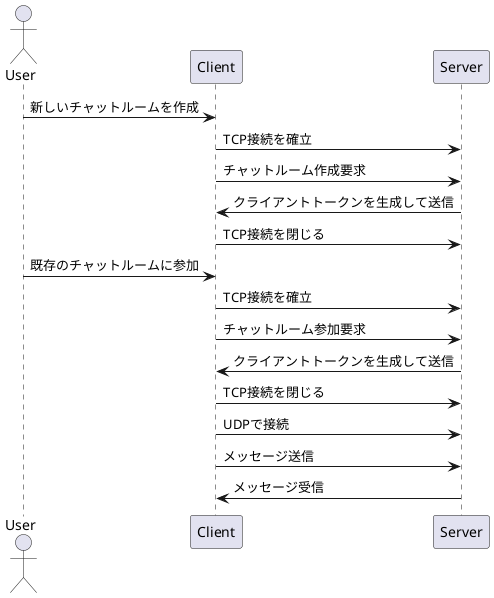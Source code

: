 @startuml
actor User
participant Client
participant Server

User -> Client: 新しいチャットルームを作成
Client -> Server: TCP接続を確立
Client -> Server: チャットルーム作成要求
Server -> Client: クライアントトークンを生成して送信
Client -> Server: TCP接続を閉じる

User -> Client: 既存のチャットルームに参加
Client -> Server: TCP接続を確立
Client -> Server: チャットルーム参加要求
Server -> Client: クライアントトークンを生成して送信
Client -> Server: TCP接続を閉じる

Client -> Server: UDPで接続
Client -> Server: メッセージ送信
Server -> Client: メッセージ受信
@enduml
